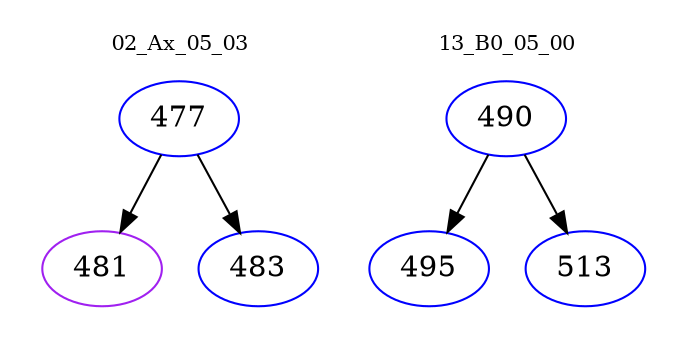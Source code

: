 digraph{
subgraph cluster_0 {
color = white
label = "02_Ax_05_03";
fontsize=10;
T0_477 [label="477", color="blue"]
T0_477 -> T0_481 [color="black"]
T0_481 [label="481", color="purple"]
T0_477 -> T0_483 [color="black"]
T0_483 [label="483", color="blue"]
}
subgraph cluster_1 {
color = white
label = "13_B0_05_00";
fontsize=10;
T1_490 [label="490", color="blue"]
T1_490 -> T1_495 [color="black"]
T1_495 [label="495", color="blue"]
T1_490 -> T1_513 [color="black"]
T1_513 [label="513", color="blue"]
}
}
